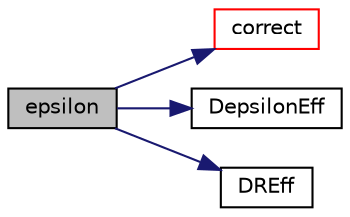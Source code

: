 digraph "epsilon"
{
  bgcolor="transparent";
  edge [fontname="Helvetica",fontsize="10",labelfontname="Helvetica",labelfontsize="10"];
  node [fontname="Helvetica",fontsize="10",shape=record];
  rankdir="LR";
  Node1 [label="epsilon",height=0.2,width=0.4,color="black", fillcolor="grey75", style="filled", fontcolor="black"];
  Node1 -> Node2 [color="midnightblue",fontsize="10",style="solid",fontname="Helvetica"];
  Node2 [label="correct",height=0.2,width=0.4,color="red",URL="$a01412.html#a3ae44b28050c3aa494c1d8e18cf618c1",tooltip="Solve the turbulence equations and correct eddy-Viscosity and. "];
  Node1 -> Node3 [color="midnightblue",fontsize="10",style="solid",fontname="Helvetica"];
  Node3 [label="DepsilonEff",height=0.2,width=0.4,color="black",URL="$a01412.html#af1bcd0130c136326d5ee64d4a7b43155",tooltip="Return the effective diffusivity for epsilon. "];
  Node1 -> Node4 [color="midnightblue",fontsize="10",style="solid",fontname="Helvetica"];
  Node4 [label="DREff",height=0.2,width=0.4,color="black",URL="$a01412.html#ae4d92bcb49447846c143301fd19ea6dc",tooltip="Return the effective diffusivity for R. "];
}
